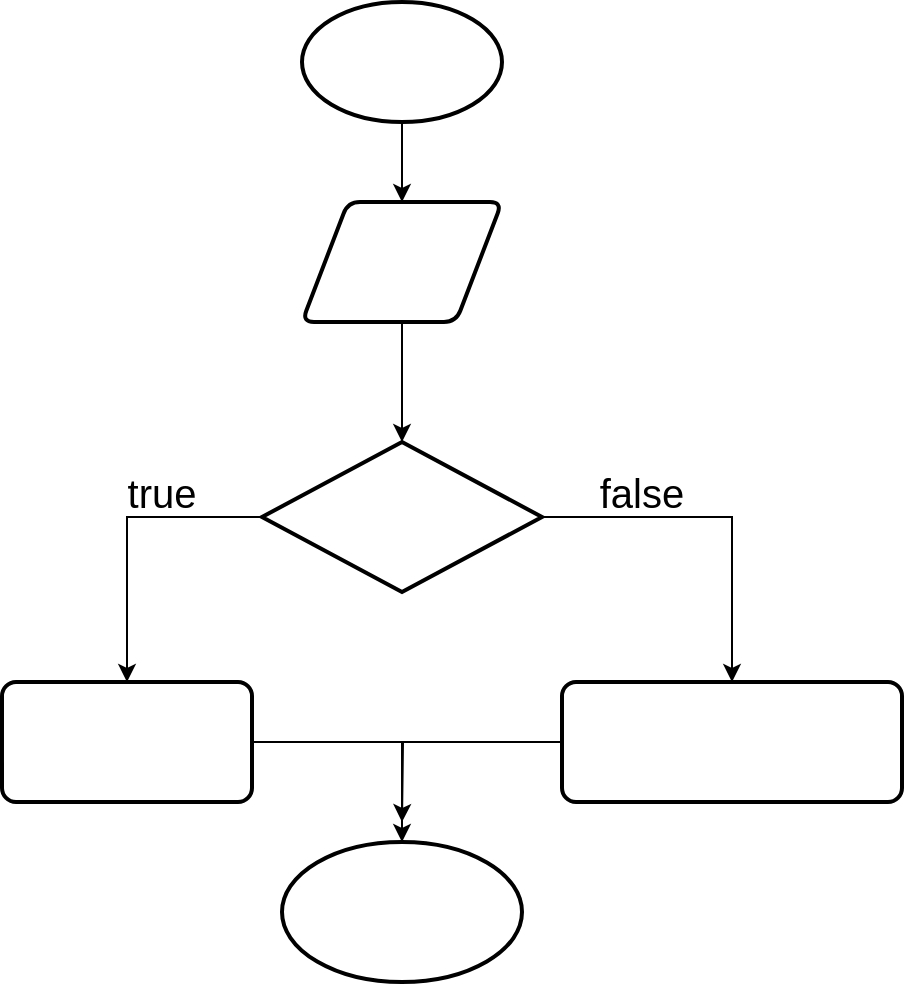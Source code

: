 <mxfile version="25.0.2">
  <diagram name="Page-1" id="t3ADb7iUR5BiC5zD2WS3">
    <mxGraphModel dx="1219" dy="713" grid="1" gridSize="10" guides="1" tooltips="1" connect="1" arrows="1" fold="1" page="1" pageScale="1" pageWidth="850" pageHeight="1100" math="0" shadow="0">
      <root>
        <mxCell id="0" />
        <mxCell id="1" parent="0" />
        <mxCell id="uEMOmw40pflCMdiHprbT-20" value="true" style="text;strokeColor=none;align=center;fillColor=none;html=1;verticalAlign=middle;whiteSpace=wrap;rounded=0;fontSize=20;" parent="1" vertex="1">
          <mxGeometry x="330" y="330" width="60" height="30" as="geometry" />
        </mxCell>
        <mxCell id="9Yd4F28r8KBDLtCIglrc-10" value="" style="edgeStyle=orthogonalEdgeStyle;rounded=0;orthogonalLoop=1;jettySize=auto;html=1;fontSize=20;" edge="1" parent="1" source="9Yd4F28r8KBDLtCIglrc-1" target="9Yd4F28r8KBDLtCIglrc-2">
          <mxGeometry relative="1" as="geometry" />
        </mxCell>
        <mxCell id="9Yd4F28r8KBDLtCIglrc-1" value="&lt;span style=&quot;color: rgb(255, 255, 255);&quot;&gt;Start&lt;/span&gt;" style="strokeWidth=2;html=1;shape=mxgraph.flowchart.start_1;whiteSpace=wrap;fontSize=20;" vertex="1" parent="1">
          <mxGeometry x="430" y="100" width="100" height="60" as="geometry" />
        </mxCell>
        <mxCell id="9Yd4F28r8KBDLtCIglrc-11" value="" style="edgeStyle=orthogonalEdgeStyle;rounded=0;orthogonalLoop=1;jettySize=auto;html=1;fontSize=20;" edge="1" parent="1" source="9Yd4F28r8KBDLtCIglrc-2" target="9Yd4F28r8KBDLtCIglrc-3">
          <mxGeometry relative="1" as="geometry" />
        </mxCell>
        <mxCell id="9Yd4F28r8KBDLtCIglrc-2" value="&lt;span style=&quot;color: rgb(255, 255, 255);&quot;&gt;Nhập n&lt;/span&gt;" style="shape=parallelogram;html=1;strokeWidth=2;perimeter=parallelogramPerimeter;whiteSpace=wrap;rounded=1;arcSize=12;size=0.23;fontSize=20;" vertex="1" parent="1">
          <mxGeometry x="430" y="200" width="100" height="60" as="geometry" />
        </mxCell>
        <mxCell id="9Yd4F28r8KBDLtCIglrc-12" style="edgeStyle=orthogonalEdgeStyle;rounded=0;orthogonalLoop=1;jettySize=auto;html=1;entryX=0.5;entryY=0;entryDx=0;entryDy=0;fontSize=20;" edge="1" parent="1" source="9Yd4F28r8KBDLtCIglrc-3" target="9Yd4F28r8KBDLtCIglrc-4">
          <mxGeometry relative="1" as="geometry" />
        </mxCell>
        <mxCell id="9Yd4F28r8KBDLtCIglrc-15" style="edgeStyle=orthogonalEdgeStyle;rounded=0;orthogonalLoop=1;jettySize=auto;html=1;entryX=0.5;entryY=0;entryDx=0;entryDy=0;fontSize=20;" edge="1" parent="1" source="9Yd4F28r8KBDLtCIglrc-3" target="9Yd4F28r8KBDLtCIglrc-8">
          <mxGeometry relative="1" as="geometry" />
        </mxCell>
        <mxCell id="9Yd4F28r8KBDLtCIglrc-3" value="&lt;span style=&quot;color: rgb(255, 255, 255);&quot;&gt;n &amp;gt;= 5?&lt;/span&gt;" style="strokeWidth=2;html=1;shape=mxgraph.flowchart.decision;whiteSpace=wrap;fontSize=20;" vertex="1" parent="1">
          <mxGeometry x="410" y="320" width="140" height="75" as="geometry" />
        </mxCell>
        <mxCell id="9Yd4F28r8KBDLtCIglrc-18" style="edgeStyle=orthogonalEdgeStyle;rounded=0;orthogonalLoop=1;jettySize=auto;html=1;fontSize=20;" edge="1" parent="1" source="9Yd4F28r8KBDLtCIglrc-4">
          <mxGeometry relative="1" as="geometry">
            <mxPoint x="480" y="510" as="targetPoint" />
          </mxGeometry>
        </mxCell>
        <mxCell id="9Yd4F28r8KBDLtCIglrc-4" value="&lt;span style=&quot;color: rgb(255, 255, 255);&quot;&gt;In &quot; Đạt&quot;&lt;/span&gt;" style="rounded=1;whiteSpace=wrap;html=1;absoluteArcSize=1;arcSize=14;strokeWidth=2;fontSize=20;" vertex="1" parent="1">
          <mxGeometry x="280" y="440" width="125" height="60" as="geometry" />
        </mxCell>
        <mxCell id="9Yd4F28r8KBDLtCIglrc-16" style="edgeStyle=orthogonalEdgeStyle;rounded=0;orthogonalLoop=1;jettySize=auto;html=1;fontSize=20;" edge="1" parent="1" source="9Yd4F28r8KBDLtCIglrc-8" target="9Yd4F28r8KBDLtCIglrc-9">
          <mxGeometry relative="1" as="geometry" />
        </mxCell>
        <mxCell id="9Yd4F28r8KBDLtCIglrc-8" value="&lt;span style=&quot;color: rgb(255, 255, 255);&quot;&gt;In &quot; Không Đạt&quot;&lt;/span&gt;" style="rounded=1;whiteSpace=wrap;html=1;absoluteArcSize=1;arcSize=14;strokeWidth=2;fontSize=20;" vertex="1" parent="1">
          <mxGeometry x="560" y="440" width="170" height="60" as="geometry" />
        </mxCell>
        <mxCell id="9Yd4F28r8KBDLtCIglrc-9" value="&lt;span style=&quot;color: rgb(255, 255, 255);&quot;&gt;End&lt;/span&gt;" style="strokeWidth=2;html=1;shape=mxgraph.flowchart.start_1;whiteSpace=wrap;fontSize=20;" vertex="1" parent="1">
          <mxGeometry x="420" y="520" width="120" height="70" as="geometry" />
        </mxCell>
        <mxCell id="uEMOmw40pflCMdiHprbT-21" value="false" style="text;strokeColor=none;align=center;fillColor=none;html=1;verticalAlign=middle;whiteSpace=wrap;rounded=0;fontSize=20;" parent="1" vertex="1">
          <mxGeometry x="570" y="330" width="60" height="30" as="geometry" />
        </mxCell>
      </root>
    </mxGraphModel>
  </diagram>
</mxfile>
